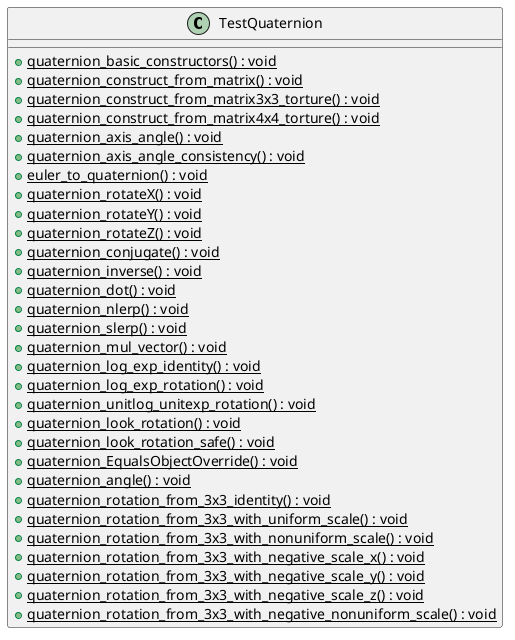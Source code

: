 @startuml
class TestQuaternion {
    + {static} quaternion_basic_constructors() : void
    + {static} quaternion_construct_from_matrix() : void
    + {static} quaternion_construct_from_matrix3x3_torture() : void
    + {static} quaternion_construct_from_matrix4x4_torture() : void
    + {static} quaternion_axis_angle() : void
    + {static} quaternion_axis_angle_consistency() : void
    + {static} euler_to_quaternion() : void
    + {static} quaternion_rotateX() : void
    + {static} quaternion_rotateY() : void
    + {static} quaternion_rotateZ() : void
    + {static} quaternion_conjugate() : void
    + {static} quaternion_inverse() : void
    + {static} quaternion_dot() : void
    + {static} quaternion_nlerp() : void
    + {static} quaternion_slerp() : void
    + {static} quaternion_mul_vector() : void
    + {static} quaternion_log_exp_identity() : void
    + {static} quaternion_log_exp_rotation() : void
    + {static} quaternion_unitlog_unitexp_rotation() : void
    + {static} quaternion_look_rotation() : void
    + {static} quaternion_look_rotation_safe() : void
    + {static} quaternion_EqualsObjectOverride() : void
    + {static} quaternion_angle() : void
    + {static} quaternion_rotation_from_3x3_identity() : void
    + {static} quaternion_rotation_from_3x3_with_uniform_scale() : void
    + {static} quaternion_rotation_from_3x3_with_nonuniform_scale() : void
    + {static} quaternion_rotation_from_3x3_with_negative_scale_x() : void
    + {static} quaternion_rotation_from_3x3_with_negative_scale_y() : void
    + {static} quaternion_rotation_from_3x3_with_negative_scale_z() : void
    + {static} quaternion_rotation_from_3x3_with_negative_nonuniform_scale() : void
}
@enduml
